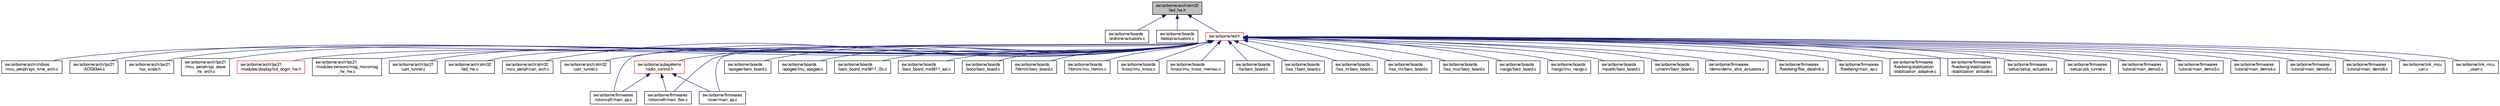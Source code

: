 digraph "sw/airborne/arch/stm32/led_hw.h"
{
  edge [fontname="FreeSans",fontsize="10",labelfontname="FreeSans",labelfontsize="10"];
  node [fontname="FreeSans",fontsize="10",shape=record];
  Node1 [label="sw/airborne/arch/stm32\l/led_hw.h",height=0.2,width=0.4,color="black", fillcolor="grey75", style="filled", fontcolor="black"];
  Node1 -> Node2 [dir="back",color="midnightblue",fontsize="10",style="solid",fontname="FreeSans"];
  Node2 [label="sw/airborne/boards\l/ardrone/actuators.c",height=0.2,width=0.4,color="black", fillcolor="white", style="filled",URL="$boards_2ardrone_2actuators_8c.html",tooltip="Actuator driver for ardrone2 version. "];
  Node1 -> Node3 [dir="back",color="midnightblue",fontsize="10",style="solid",fontname="FreeSans"];
  Node3 [label="sw/airborne/boards\l/bebop/actuators.c",height=0.2,width=0.4,color="black", fillcolor="white", style="filled",URL="$boards_2bebop_2actuators_8c.html",tooltip="Actuator driver for the bebop and bebop 2. "];
  Node1 -> Node4 [dir="back",color="midnightblue",fontsize="10",style="solid",fontname="FreeSans"];
  Node4 [label="sw/airborne/led.h",height=0.2,width=0.4,color="red", fillcolor="white", style="filled",URL="$led_8h.html",tooltip="arch independent LED (Light Emitting Diodes) API "];
  Node4 -> Node5 [dir="back",color="midnightblue",fontsize="10",style="solid",fontname="FreeSans"];
  Node5 [label="sw/airborne/arch/chibios\l/mcu_periph/sys_time_arch.c",height=0.2,width=0.4,color="black", fillcolor="white", style="filled",URL="$chibios_2mcu__periph_2sys__time__arch_8c.html",tooltip="Implementation of system time functions for ChibiOS arch. "];
  Node4 -> Node6 [dir="back",color="midnightblue",fontsize="10",style="solid",fontname="FreeSans"];
  Node6 [label="sw/airborne/arch/lpc21\l/ADS8344.c",height=0.2,width=0.4,color="black", fillcolor="white", style="filled",URL="$ADS8344_8c.html"];
  Node4 -> Node7 [dir="back",color="midnightblue",fontsize="10",style="solid",fontname="FreeSans"];
  Node7 [label="sw/airborne/arch/lpc21\l/icp_scale.h",height=0.2,width=0.4,color="black", fillcolor="white", style="filled",URL="$icp__scale_8h.html"];
  Node4 -> Node8 [dir="back",color="midnightblue",fontsize="10",style="solid",fontname="FreeSans"];
  Node8 [label="sw/airborne/arch/lpc21\l/mcu_periph/spi_slave\l_hs_arch.c",height=0.2,width=0.4,color="black", fillcolor="white", style="filled",URL="$spi__slave__hs__arch_8c.html",tooltip="Highspeed SPI Slave Interface. "];
  Node4 -> Node9 [dir="back",color="midnightblue",fontsize="10",style="solid",fontname="FreeSans"];
  Node9 [label="sw/airborne/arch/lpc21\l/modules/display/lcd_dogm_hw.h",height=0.2,width=0.4,color="red", fillcolor="white", style="filled",URL="$lcd__dogm__hw_8h.html"];
  Node4 -> Node10 [dir="back",color="midnightblue",fontsize="10",style="solid",fontname="FreeSans"];
  Node10 [label="sw/airborne/arch/lpc21\l/modules/sensors/mag_micromag\l_fw_hw.c",height=0.2,width=0.4,color="black", fillcolor="white", style="filled",URL="$mag__micromag__fw__hw_8c.html"];
  Node4 -> Node11 [dir="back",color="midnightblue",fontsize="10",style="solid",fontname="FreeSans"];
  Node11 [label="sw/airborne/arch/lpc21\l/uart_tunnel.c",height=0.2,width=0.4,color="black", fillcolor="white", style="filled",URL="$lpc21_2uart__tunnel_8c.html"];
  Node4 -> Node12 [dir="back",color="midnightblue",fontsize="10",style="solid",fontname="FreeSans"];
  Node12 [label="sw/airborne/arch/stm32\l/led_hw.c",height=0.2,width=0.4,color="black", fillcolor="white", style="filled",URL="$stm32_2led__hw_8c.html"];
  Node4 -> Node13 [dir="back",color="midnightblue",fontsize="10",style="solid",fontname="FreeSans"];
  Node13 [label="sw/airborne/arch/stm32\l/mcu_periph/can_arch.c",height=0.2,width=0.4,color="black", fillcolor="white", style="filled",URL="$can__arch_8c.html",tooltip="Handling of CAN hardware for STM32. "];
  Node4 -> Node14 [dir="back",color="midnightblue",fontsize="10",style="solid",fontname="FreeSans"];
  Node14 [label="sw/airborne/arch/stm32\l/uart_tunnel.c",height=0.2,width=0.4,color="black", fillcolor="white", style="filled",URL="$stm32_2uart__tunnel_8c.html"];
  Node4 -> Node15 [dir="back",color="midnightblue",fontsize="10",style="solid",fontname="FreeSans"];
  Node15 [label="sw/airborne/subsystems\l/radio_control.h",height=0.2,width=0.4,color="red", fillcolor="white", style="filled",URL="$radio__control_8h.html"];
  Node15 -> Node16 [dir="back",color="midnightblue",fontsize="10",style="solid",fontname="FreeSans"];
  Node16 [label="sw/airborne/firmwares\l/rotorcraft/main_ap.c",height=0.2,width=0.4,color="black", fillcolor="white", style="filled",URL="$rotorcraft_2main__ap_8c.html",tooltip="Rotorcraft main loop. "];
  Node15 -> Node17 [dir="back",color="midnightblue",fontsize="10",style="solid",fontname="FreeSans"];
  Node17 [label="sw/airborne/firmwares\l/rotorcraft/main_fbw.c",height=0.2,width=0.4,color="black", fillcolor="white", style="filled",URL="$rotorcraft_2main__fbw_8c.html",tooltip="Rotorcraft FBW main loop. "];
  Node15 -> Node18 [dir="back",color="midnightblue",fontsize="10",style="solid",fontname="FreeSans"];
  Node18 [label="sw/airborne/firmwares\l/rover/main_ap.c",height=0.2,width=0.4,color="black", fillcolor="white", style="filled",URL="$rover_2main__ap_8c.html",tooltip="Rover main loop. "];
  Node4 -> Node19 [dir="back",color="midnightblue",fontsize="10",style="solid",fontname="FreeSans"];
  Node19 [label="sw/airborne/boards\l/apogee/baro_board.c",height=0.2,width=0.4,color="black", fillcolor="white", style="filled",URL="$apogee_2baro__board_8c.html",tooltip="integrated barometer for Apogee boards (mpl3115) "];
  Node4 -> Node20 [dir="back",color="midnightblue",fontsize="10",style="solid",fontname="FreeSans"];
  Node20 [label="sw/airborne/boards\l/apogee/imu_apogee.c",height=0.2,width=0.4,color="black", fillcolor="white", style="filled",URL="$imu__apogee_8c.html",tooltip="Driver for the IMU on the Apogee board. "];
  Node4 -> Node21 [dir="back",color="midnightblue",fontsize="10",style="solid",fontname="FreeSans"];
  Node21 [label="sw/airborne/boards\l/baro_board_ms5611_i2c.c",height=0.2,width=0.4,color="black", fillcolor="white", style="filled",URL="$baro__board__ms5611__i2c_8c.html",tooltip="Driver for onboard MS5611 baro via I2C. "];
  Node4 -> Node22 [dir="back",color="midnightblue",fontsize="10",style="solid",fontname="FreeSans"];
  Node22 [label="sw/airborne/boards\l/baro_board_ms5611_spi.c",height=0.2,width=0.4,color="black", fillcolor="white", style="filled",URL="$baro__board__ms5611__spi_8c.html",tooltip="Driver for onboard MS5611 baro via SPI. "];
  Node4 -> Node23 [dir="back",color="midnightblue",fontsize="10",style="solid",fontname="FreeSans"];
  Node23 [label="sw/airborne/boards\l/booz/baro_board.c",height=0.2,width=0.4,color="black", fillcolor="white", style="filled",URL="$booz_2baro__board_8c.html"];
  Node4 -> Node24 [dir="back",color="midnightblue",fontsize="10",style="solid",fontname="FreeSans"];
  Node24 [label="sw/airborne/boards\l/hbmini/baro_board.c",height=0.2,width=0.4,color="black", fillcolor="white", style="filled",URL="$hbmini_2baro__board_8c.html",tooltip="Baro board interface for Bosch BMP085 on HBmini I2C1 with EOC check. "];
  Node4 -> Node25 [dir="back",color="midnightblue",fontsize="10",style="solid",fontname="FreeSans"];
  Node25 [label="sw/airborne/boards\l/hbmini/imu_hbmini.c",height=0.2,width=0.4,color="black", fillcolor="white", style="filled",URL="$imu__hbmini_8c.html",tooltip="Driver for the IMU on the Hbmini board. "];
  Node4 -> Node26 [dir="back",color="midnightblue",fontsize="10",style="solid",fontname="FreeSans"];
  Node26 [label="sw/airborne/boards\l/krooz/imu_krooz.c",height=0.2,width=0.4,color="black", fillcolor="white", style="filled",URL="$imu__krooz_8c.html",tooltip="Driver for the IMU on the KroozSD board. "];
  Node4 -> Node27 [dir="back",color="midnightblue",fontsize="10",style="solid",fontname="FreeSans"];
  Node27 [label="sw/airborne/boards\l/krooz/imu_krooz_memsic.c",height=0.2,width=0.4,color="black", fillcolor="white", style="filled",URL="$imu__krooz__memsic_8c.html",tooltip="Driver for the IMU on the KroozSD Big Rotorcraft Edition board. "];
  Node4 -> Node28 [dir="back",color="midnightblue",fontsize="10",style="solid",fontname="FreeSans"];
  Node28 [label="sw/airborne/boards\l/lia/baro_board.c",height=0.2,width=0.4,color="black", fillcolor="white", style="filled",URL="$lia_2baro__board_8c.html"];
  Node4 -> Node29 [dir="back",color="midnightblue",fontsize="10",style="solid",fontname="FreeSans"];
  Node29 [label="sw/airborne/boards\l/lisa_l/baro_board.c",height=0.2,width=0.4,color="black", fillcolor="white", style="filled",URL="$lisa__l_2baro__board_8c.html"];
  Node4 -> Node30 [dir="back",color="midnightblue",fontsize="10",style="solid",fontname="FreeSans"];
  Node30 [label="sw/airborne/boards\l/lisa_m/baro_board.c",height=0.2,width=0.4,color="black", fillcolor="white", style="filled",URL="$lisa__m_2baro__board_8c.html",tooltip="Baro board interface for Bosch BMP085 on LisaM I2C2 with EOC check. "];
  Node4 -> Node31 [dir="back",color="midnightblue",fontsize="10",style="solid",fontname="FreeSans"];
  Node31 [label="sw/airborne/boards\l/lisa_mx/baro_board.c",height=0.2,width=0.4,color="black", fillcolor="white", style="filled",URL="$lisa__mx_2baro__board_8c.html"];
  Node4 -> Node32 [dir="back",color="midnightblue",fontsize="10",style="solid",fontname="FreeSans"];
  Node32 [label="sw/airborne/boards\l/lisa_mxs/baro_board.c",height=0.2,width=0.4,color="black", fillcolor="white", style="filled",URL="$lisa__mxs_2baro__board_8c.html"];
  Node4 -> Node33 [dir="back",color="midnightblue",fontsize="10",style="solid",fontname="FreeSans"];
  Node33 [label="sw/airborne/boards\l/navgo/baro_board.c",height=0.2,width=0.4,color="black", fillcolor="white", style="filled",URL="$navgo_2baro__board_8c.html"];
  Node4 -> Node34 [dir="back",color="midnightblue",fontsize="10",style="solid",fontname="FreeSans"];
  Node34 [label="sw/airborne/boards\l/navgo/imu_navgo.c",height=0.2,width=0.4,color="black", fillcolor="white", style="filled",URL="$imu__navgo_8c.html",tooltip="Driver for the IMU on the NavGo board. "];
  Node4 -> Node35 [dir="back",color="midnightblue",fontsize="10",style="solid",fontname="FreeSans"];
  Node35 [label="sw/airborne/boards\l/navstik/baro_board.c",height=0.2,width=0.4,color="black", fillcolor="white", style="filled",URL="$navstik_2baro__board_8c.html",tooltip="Baro board interface for Bosch BMP185 on Navstik I2C3 without EOC check. "];
  Node4 -> Node36 [dir="back",color="midnightblue",fontsize="10",style="solid",fontname="FreeSans"];
  Node36 [label="sw/airborne/boards\l/umarim/baro_board.c",height=0.2,width=0.4,color="black", fillcolor="white", style="filled",URL="$umarim_2baro__board_8c.html"];
  Node4 -> Node37 [dir="back",color="midnightblue",fontsize="10",style="solid",fontname="FreeSans"];
  Node37 [label="sw/airborne/firmwares\l/demo/demo_ahrs_actuators.c",height=0.2,width=0.4,color="black", fillcolor="white", style="filled",URL="$demo__ahrs__actuators_8c.html",tooltip="Demo prog with ahrs and simple roll/pitch commands to actuators. "];
  Node4 -> Node38 [dir="back",color="midnightblue",fontsize="10",style="solid",fontname="FreeSans"];
  Node38 [label="sw/airborne/firmwares\l/fixedwing/fbw_datalink.c",height=0.2,width=0.4,color="black", fillcolor="white", style="filled",URL="$fbw__datalink_8c.html",tooltip="Datalink through FBW (FlyByWire) process/mcu. "];
  Node4 -> Node39 [dir="back",color="midnightblue",fontsize="10",style="solid",fontname="FreeSans"];
  Node39 [label="sw/airborne/firmwares\l/fixedwing/main_ap.c",height=0.2,width=0.4,color="black", fillcolor="white", style="filled",URL="$fixedwing_2main__ap_8c.html",tooltip="AP ( AutoPilot ) tasks. "];
  Node4 -> Node40 [dir="back",color="midnightblue",fontsize="10",style="solid",fontname="FreeSans"];
  Node40 [label="sw/airborne/firmwares\l/fixedwing/stabilization\l/stabilization_adaptive.c",height=0.2,width=0.4,color="black", fillcolor="white", style="filled",URL="$stabilization__adaptive_8c.html",tooltip="Fixed wing adaptive control. "];
  Node4 -> Node41 [dir="back",color="midnightblue",fontsize="10",style="solid",fontname="FreeSans"];
  Node41 [label="sw/airborne/firmwares\l/fixedwing/stabilization\l/stabilization_attitude.c",height=0.2,width=0.4,color="black", fillcolor="white", style="filled",URL="$stabilization__attitude_8c.html",tooltip="Fixed wing horizontal control. "];
  Node4 -> Node16 [dir="back",color="midnightblue",fontsize="10",style="solid",fontname="FreeSans"];
  Node4 -> Node17 [dir="back",color="midnightblue",fontsize="10",style="solid",fontname="FreeSans"];
  Node4 -> Node18 [dir="back",color="midnightblue",fontsize="10",style="solid",fontname="FreeSans"];
  Node4 -> Node42 [dir="back",color="midnightblue",fontsize="10",style="solid",fontname="FreeSans"];
  Node42 [label="sw/airborne/firmwares\l/setup/setup_actuators.c",height=0.2,width=0.4,color="black", fillcolor="white", style="filled",URL="$setup__actuators_8c.html"];
  Node4 -> Node43 [dir="back",color="midnightblue",fontsize="10",style="solid",fontname="FreeSans"];
  Node43 [label="sw/airborne/firmwares\l/setup/usb_tunnel.c",height=0.2,width=0.4,color="black", fillcolor="white", style="filled",URL="$usb__tunnel_8c.html",tooltip="USB tunnel application. "];
  Node4 -> Node44 [dir="back",color="midnightblue",fontsize="10",style="solid",fontname="FreeSans"];
  Node44 [label="sw/airborne/firmwares\l/tutorial/main_demo2.c",height=0.2,width=0.4,color="black", fillcolor="white", style="filled",URL="$main__demo2_8c.html"];
  Node4 -> Node45 [dir="back",color="midnightblue",fontsize="10",style="solid",fontname="FreeSans"];
  Node45 [label="sw/airborne/firmwares\l/tutorial/main_demo3.c",height=0.2,width=0.4,color="black", fillcolor="white", style="filled",URL="$main__demo3_8c.html"];
  Node4 -> Node46 [dir="back",color="midnightblue",fontsize="10",style="solid",fontname="FreeSans"];
  Node46 [label="sw/airborne/firmwares\l/tutorial/main_demo4.c",height=0.2,width=0.4,color="black", fillcolor="white", style="filled",URL="$main__demo4_8c.html"];
  Node4 -> Node47 [dir="back",color="midnightblue",fontsize="10",style="solid",fontname="FreeSans"];
  Node47 [label="sw/airborne/firmwares\l/tutorial/main_demo5.c",height=0.2,width=0.4,color="black", fillcolor="white", style="filled",URL="$main__demo5_8c.html"];
  Node4 -> Node48 [dir="back",color="midnightblue",fontsize="10",style="solid",fontname="FreeSans"];
  Node48 [label="sw/airborne/firmwares\l/tutorial/main_demo6.c",height=0.2,width=0.4,color="black", fillcolor="white", style="filled",URL="$main__demo6_8c.html"];
  Node4 -> Node49 [dir="back",color="midnightblue",fontsize="10",style="solid",fontname="FreeSans"];
  Node49 [label="sw/airborne/link_mcu\l_can.c",height=0.2,width=0.4,color="black", fillcolor="white", style="filled",URL="$link__mcu__can_8c.html"];
  Node4 -> Node50 [dir="back",color="midnightblue",fontsize="10",style="solid",fontname="FreeSans"];
  Node50 [label="sw/airborne/link_mcu\l_usart.c",height=0.2,width=0.4,color="black", fillcolor="white", style="filled",URL="$link__mcu__usart_8c.html"];
}
